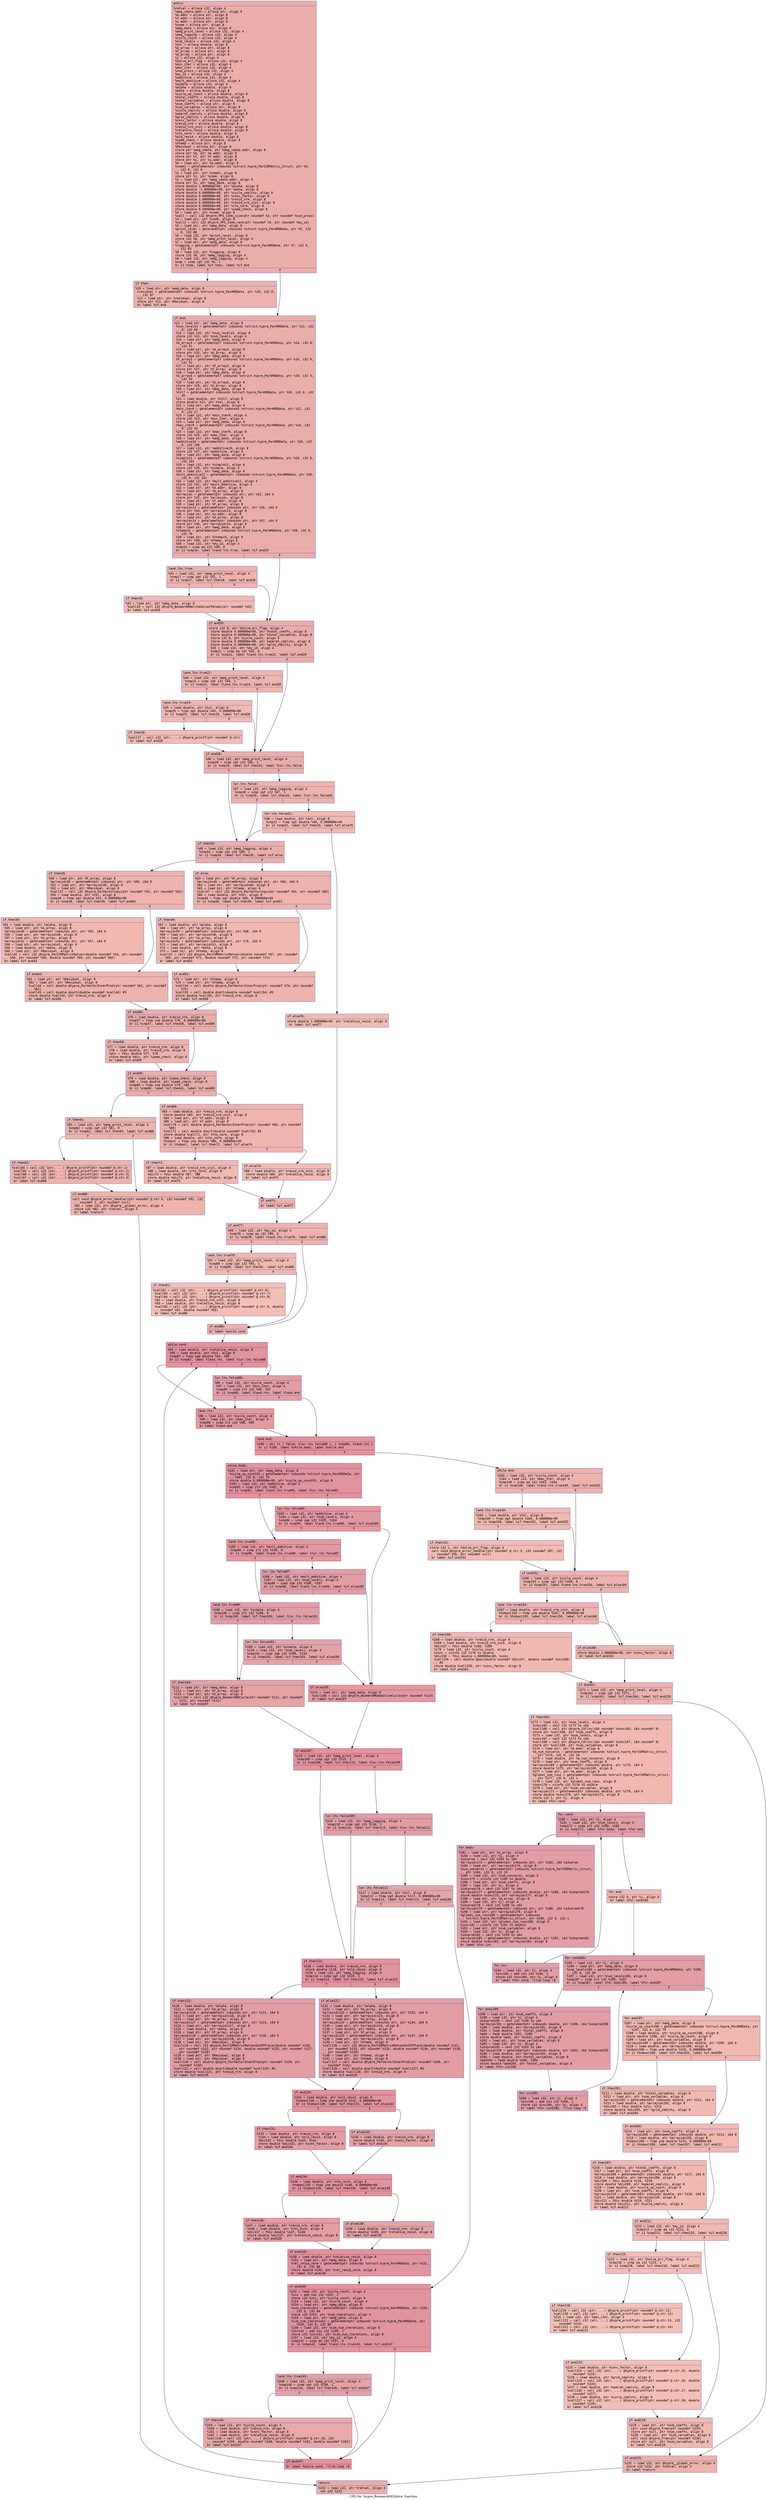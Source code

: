digraph "CFG for 'hypre_BoomerAMGSolve' function" {
	label="CFG for 'hypre_BoomerAMGSolve' function";

	Node0x556fe80271f0 [shape=record,color="#3d50c3ff", style=filled, fillcolor="#d0473d70" fontname="Courier",label="{entry:\l|  %retval = alloca i32, align 4\l  %amg_vdata.addr = alloca ptr, align 8\l  %A.addr = alloca ptr, align 8\l  %f.addr = alloca ptr, align 8\l  %u.addr = alloca ptr, align 8\l  %comm = alloca ptr, align 8\l  %amg_data = alloca ptr, align 8\l  %amg_print_level = alloca i32, align 4\l  %amg_logging = alloca i32, align 4\l  %cycle_count = alloca i32, align 4\l  %num_levels = alloca i32, align 4\l  %tol = alloca double, align 8\l  %A_array = alloca ptr, align 8\l  %F_array = alloca ptr, align 8\l  %U_array = alloca ptr, align 8\l  %j = alloca i32, align 4\l  %Solve_err_flag = alloca i32, align 4\l  %min_iter = alloca i32, align 4\l  %max_iter = alloca i32, align 4\l  %num_procs = alloca i32, align 4\l  %my_id = alloca i32, align 4\l  %additive = alloca i32, align 4\l  %mult_additive = alloca i32, align 4\l  %simple = alloca i32, align 4\l  %alpha = alloca double, align 8\l  %beta = alloca double, align 8\l  %cycle_op_count = alloca double, align 8\l  %total_coeffs = alloca double, align 8\l  %total_variables = alloca double, align 8\l  %num_coeffs = alloca ptr, align 8\l  %num_variables = alloca ptr, align 8\l  %cycle_cmplxty = alloca double, align 8\l  %operat_cmplxty = alloca double, align 8\l  %grid_cmplxty = alloca double, align 8\l  %conv_factor = alloca double, align 8\l  %resid_nrm = alloca double, align 8\l  %resid_nrm_init = alloca double, align 8\l  %relative_resid = alloca double, align 8\l  %rhs_norm = alloca double, align 8\l  %old_resid = alloca double, align 8\l  %ieee_check = alloca double, align 8\l  %Vtemp = alloca ptr, align 8\l  %Residual = alloca ptr, align 8\l  store ptr %amg_vdata, ptr %amg_vdata.addr, align 8\l  store ptr %A, ptr %A.addr, align 8\l  store ptr %f, ptr %f.addr, align 8\l  store ptr %u, ptr %u.addr, align 8\l  %0 = load ptr, ptr %A.addr, align 8\l  %comm1 = getelementptr inbounds %struct.hypre_ParCSRMatrix_struct, ptr %0,\l... i32 0, i32 0\l  %1 = load ptr, ptr %comm1, align 8\l  store ptr %1, ptr %comm, align 8\l  %2 = load ptr, ptr %amg_vdata.addr, align 8\l  store ptr %2, ptr %amg_data, align 8\l  store double 1.000000e+00, ptr %alpha, align 8\l  store double -1.000000e+00, ptr %beta, align 8\l  store double 0.000000e+00, ptr %cycle_cmplxty, align 8\l  store double 0.000000e+00, ptr %conv_factor, align 8\l  store double 1.000000e+00, ptr %resid_nrm, align 8\l  store double 0.000000e+00, ptr %resid_nrm_init, align 8\l  store double 0.000000e+00, ptr %rhs_norm, align 8\l  store double 0.000000e+00, ptr %ieee_check, align 8\l  %3 = load ptr, ptr %comm, align 8\l  %call = call i32 @hypre_MPI_Comm_size(ptr noundef %3, ptr noundef %num_procs)\l  %4 = load ptr, ptr %comm, align 8\l  %call2 = call i32 @hypre_MPI_Comm_rank(ptr noundef %4, ptr noundef %my_id)\l  %5 = load ptr, ptr %amg_data, align 8\l  %print_level = getelementptr inbounds %struct.hypre_ParAMGData, ptr %5, i32\l... 0, i32 88\l  %6 = load i32, ptr %print_level, align 8\l  store i32 %6, ptr %amg_print_level, align 4\l  %7 = load ptr, ptr %amg_data, align 8\l  %logging = getelementptr inbounds %struct.hypre_ParAMGData, ptr %7, i32 0,\l... i32 83\l  %8 = load i32, ptr %logging, align 8\l  store i32 %8, ptr %amg_logging, align 4\l  %9 = load i32, ptr %amg_logging, align 4\l  %cmp = icmp sgt i32 %9, 1\l  br i1 %cmp, label %if.then, label %if.end\l|{<s0>T|<s1>F}}"];
	Node0x556fe80271f0:s0 -> Node0x556fe802d1f0[tooltip="entry -> if.then\nProbability 50.00%" ];
	Node0x556fe80271f0:s1 -> Node0x556fe802d2c0[tooltip="entry -> if.end\nProbability 50.00%" ];
	Node0x556fe802d1f0 [shape=record,color="#3d50c3ff", style=filled, fillcolor="#d6524470" fontname="Courier",label="{if.then:\l|  %10 = load ptr, ptr %amg_data, align 8\l  %residual = getelementptr inbounds %struct.hypre_ParAMGData, ptr %10, i32 0,\l... i32 87\l  %11 = load ptr, ptr %residual, align 8\l  store ptr %11, ptr %Residual, align 8\l  br label %if.end\l}"];
	Node0x556fe802d1f0 -> Node0x556fe802d2c0[tooltip="if.then -> if.end\nProbability 100.00%" ];
	Node0x556fe802d2c0 [shape=record,color="#3d50c3ff", style=filled, fillcolor="#d0473d70" fontname="Courier",label="{if.end:\l|  %12 = load ptr, ptr %amg_data, align 8\l  %num_levels3 = getelementptr inbounds %struct.hypre_ParAMGData, ptr %12, i32\l... 0, i32 60\l  %13 = load i32, ptr %num_levels3, align 8\l  store i32 %13, ptr %num_levels, align 4\l  %14 = load ptr, ptr %amg_data, align 8\l  %A_array4 = getelementptr inbounds %struct.hypre_ParAMGData, ptr %14, i32 0,\l... i32 51\l  %15 = load ptr, ptr %A_array4, align 8\l  store ptr %15, ptr %A_array, align 8\l  %16 = load ptr, ptr %amg_data, align 8\l  %F_array5 = getelementptr inbounds %struct.hypre_ParAMGData, ptr %16, i32 0,\l... i32 52\l  %17 = load ptr, ptr %F_array5, align 8\l  store ptr %17, ptr %F_array, align 8\l  %18 = load ptr, ptr %amg_data, align 8\l  %U_array6 = getelementptr inbounds %struct.hypre_ParAMGData, ptr %18, i32 0,\l... i32 53\l  %19 = load ptr, ptr %U_array6, align 8\l  store ptr %19, ptr %U_array, align 8\l  %20 = load ptr, ptr %amg_data, align 8\l  %tol7 = getelementptr inbounds %struct.hypre_ParAMGData, ptr %20, i32 0, i32\l... 40\l  %21 = load double, ptr %tol7, align 8\l  store double %21, ptr %tol, align 8\l  %22 = load ptr, ptr %amg_data, align 8\l  %min_iter8 = getelementptr inbounds %struct.hypre_ParAMGData, ptr %22, i32\l... 0, i32 27\l  %23 = load i32, ptr %min_iter8, align 4\l  store i32 %23, ptr %min_iter, align 4\l  %24 = load ptr, ptr %amg_data, align 8\l  %max_iter9 = getelementptr inbounds %struct.hypre_ParAMGData, ptr %24, i32\l... 0, i32 26\l  %25 = load i32, ptr %max_iter9, align 8\l  store i32 %25, ptr %max_iter, align 4\l  %26 = load ptr, ptr %amg_data, align 8\l  %additive10 = getelementptr inbounds %struct.hypre_ParAMGData, ptr %26, i32\l... 0, i32 100\l  %27 = load i32, ptr %additive10, align 8\l  store i32 %27, ptr %additive, align 4\l  %28 = load ptr, ptr %amg_data, align 8\l  %simple11 = getelementptr inbounds %struct.hypre_ParAMGData, ptr %28, i32 0,\l... i32 102\l  %29 = load i32, ptr %simple11, align 8\l  store i32 %29, ptr %simple, align 4\l  %30 = load ptr, ptr %amg_data, align 8\l  %mult_additive12 = getelementptr inbounds %struct.hypre_ParAMGData, ptr %30,\l... i32 0, i32 101\l  %31 = load i32, ptr %mult_additive12, align 4\l  store i32 %31, ptr %mult_additive, align 4\l  %32 = load ptr, ptr %A.addr, align 8\l  %33 = load ptr, ptr %A_array, align 8\l  %arrayidx = getelementptr inbounds ptr, ptr %33, i64 0\l  store ptr %32, ptr %arrayidx, align 8\l  %34 = load ptr, ptr %f.addr, align 8\l  %35 = load ptr, ptr %F_array, align 8\l  %arrayidx13 = getelementptr inbounds ptr, ptr %35, i64 0\l  store ptr %34, ptr %arrayidx13, align 8\l  %36 = load ptr, ptr %u.addr, align 8\l  %37 = load ptr, ptr %U_array, align 8\l  %arrayidx14 = getelementptr inbounds ptr, ptr %37, i64 0\l  store ptr %36, ptr %arrayidx14, align 8\l  %38 = load ptr, ptr %amg_data, align 8\l  %Vtemp15 = getelementptr inbounds %struct.hypre_ParAMGData, ptr %38, i32 0,\l... i32 76\l  %39 = load ptr, ptr %Vtemp15, align 8\l  store ptr %39, ptr %Vtemp, align 8\l  %40 = load i32, ptr %my_id, align 4\l  %cmp16 = icmp eq i32 %40, 0\l  br i1 %cmp16, label %land.lhs.true, label %if.end20\l|{<s0>T|<s1>F}}"];
	Node0x556fe802d2c0:s0 -> Node0x556fe802fe40[tooltip="if.end -> land.lhs.true\nProbability 37.50%" ];
	Node0x556fe802d2c0:s1 -> Node0x556fe802fec0[tooltip="if.end -> if.end20\nProbability 62.50%" ];
	Node0x556fe802fe40 [shape=record,color="#3d50c3ff", style=filled, fillcolor="#d8564670" fontname="Courier",label="{land.lhs.true:\l|  %41 = load i32, ptr %amg_print_level, align 4\l  %cmp17 = icmp sgt i32 %41, 1\l  br i1 %cmp17, label %if.then18, label %if.end20\l|{<s0>T|<s1>F}}"];
	Node0x556fe802fe40:s0 -> Node0x556fe80289b0[tooltip="land.lhs.true -> if.then18\nProbability 50.00%" ];
	Node0x556fe802fe40:s1 -> Node0x556fe802fec0[tooltip="land.lhs.true -> if.end20\nProbability 50.00%" ];
	Node0x556fe80289b0 [shape=record,color="#3d50c3ff", style=filled, fillcolor="#de614d70" fontname="Courier",label="{if.then18:\l|  %42 = load ptr, ptr %amg_data, align 8\l  %call19 = call i32 @hypre_BoomerAMGWriteSolverParams(ptr noundef %42)\l  br label %if.end20\l}"];
	Node0x556fe80289b0 -> Node0x556fe802fec0[tooltip="if.then18 -> if.end20\nProbability 100.00%" ];
	Node0x556fe802fec0 [shape=record,color="#3d50c3ff", style=filled, fillcolor="#d0473d70" fontname="Courier",label="{if.end20:\l|  store i32 0, ptr %Solve_err_flag, align 4\l  store double 0.000000e+00, ptr %total_coeffs, align 8\l  store double 0.000000e+00, ptr %total_variables, align 8\l  store i32 0, ptr %cycle_count, align 4\l  store double 0.000000e+00, ptr %operat_cmplxty, align 8\l  store double 0.000000e+00, ptr %grid_cmplxty, align 8\l  %43 = load i32, ptr %my_id, align 4\l  %cmp21 = icmp eq i32 %43, 0\l  br i1 %cmp21, label %land.lhs.true22, label %if.end28\l|{<s0>T|<s1>F}}"];
	Node0x556fe802fec0:s0 -> Node0x556fe8029170[tooltip="if.end20 -> land.lhs.true22\nProbability 37.50%" ];
	Node0x556fe802fec0:s1 -> Node0x556fe8031270[tooltip="if.end20 -> if.end28\nProbability 62.50%" ];
	Node0x556fe8029170 [shape=record,color="#3d50c3ff", style=filled, fillcolor="#d8564670" fontname="Courier",label="{land.lhs.true22:\l|  %44 = load i32, ptr %amg_print_level, align 4\l  %cmp23 = icmp sgt i32 %44, 1\l  br i1 %cmp23, label %land.lhs.true24, label %if.end28\l|{<s0>T|<s1>F}}"];
	Node0x556fe8029170:s0 -> Node0x556fe8031560[tooltip="land.lhs.true22 -> land.lhs.true24\nProbability 50.00%" ];
	Node0x556fe8029170:s1 -> Node0x556fe8031270[tooltip="land.lhs.true22 -> if.end28\nProbability 50.00%" ];
	Node0x556fe8031560 [shape=record,color="#3d50c3ff", style=filled, fillcolor="#de614d70" fontname="Courier",label="{land.lhs.true24:\l|  %45 = load double, ptr %tol, align 8\l  %cmp25 = fcmp ogt double %45, 0.000000e+00\l  br i1 %cmp25, label %if.then26, label %if.end28\l|{<s0>T|<s1>F}}"];
	Node0x556fe8031560:s0 -> Node0x556fe80317c0[tooltip="land.lhs.true24 -> if.then26\nProbability 50.00%" ];
	Node0x556fe8031560:s1 -> Node0x556fe8031270[tooltip="land.lhs.true24 -> if.end28\nProbability 50.00%" ];
	Node0x556fe80317c0 [shape=record,color="#3d50c3ff", style=filled, fillcolor="#e1675170" fontname="Courier",label="{if.then26:\l|  %call27 = call i32 (ptr, ...) @hypre_printf(ptr noundef @.str)\l  br label %if.end28\l}"];
	Node0x556fe80317c0 -> Node0x556fe8031270[tooltip="if.then26 -> if.end28\nProbability 100.00%" ];
	Node0x556fe8031270 [shape=record,color="#3d50c3ff", style=filled, fillcolor="#d0473d70" fontname="Courier",label="{if.end28:\l|  %46 = load i32, ptr %amg_print_level, align 4\l  %cmp29 = icmp sgt i32 %46, 1\l  br i1 %cmp29, label %if.then33, label %lor.lhs.false\l|{<s0>T|<s1>F}}"];
	Node0x556fe8031270:s0 -> Node0x556fe8031c20[tooltip="if.end28 -> if.then33\nProbability 50.00%" ];
	Node0x556fe8031270:s1 -> Node0x556fe8031c70[tooltip="if.end28 -> lor.lhs.false\nProbability 50.00%" ];
	Node0x556fe8031c70 [shape=record,color="#3d50c3ff", style=filled, fillcolor="#d6524470" fontname="Courier",label="{lor.lhs.false:\l|  %47 = load i32, ptr %amg_logging, align 4\l  %cmp30 = icmp sgt i32 %47, 1\l  br i1 %cmp30, label %if.then33, label %lor.lhs.false31\l|{<s0>T|<s1>F}}"];
	Node0x556fe8031c70:s0 -> Node0x556fe8031c20[tooltip="lor.lhs.false -> if.then33\nProbability 50.00%" ];
	Node0x556fe8031c70:s1 -> Node0x556fe8032740[tooltip="lor.lhs.false -> lor.lhs.false31\nProbability 50.00%" ];
	Node0x556fe8032740 [shape=record,color="#3d50c3ff", style=filled, fillcolor="#dc5d4a70" fontname="Courier",label="{lor.lhs.false31:\l|  %48 = load double, ptr %tol, align 8\l  %cmp32 = fcmp ogt double %48, 0.000000e+00\l  br i1 %cmp32, label %if.then33, label %if.else76\l|{<s0>T|<s1>F}}"];
	Node0x556fe8032740:s0 -> Node0x556fe8031c20[tooltip="lor.lhs.false31 -> if.then33\nProbability 50.00%" ];
	Node0x556fe8032740:s1 -> Node0x556fe80329d0[tooltip="lor.lhs.false31 -> if.else76\nProbability 50.00%" ];
	Node0x556fe8031c20 [shape=record,color="#3d50c3ff", style=filled, fillcolor="#d0473d70" fontname="Courier",label="{if.then33:\l|  %49 = load i32, ptr %amg_logging, align 4\l  %cmp34 = icmp sgt i32 %49, 1\l  br i1 %cmp34, label %if.then35, label %if.else\l|{<s0>T|<s1>F}}"];
	Node0x556fe8031c20:s0 -> Node0x556fe8032c00[tooltip="if.then33 -> if.then35\nProbability 50.00%" ];
	Node0x556fe8031c20:s1 -> Node0x556fe8032c80[tooltip="if.then33 -> if.else\nProbability 50.00%" ];
	Node0x556fe8032c00 [shape=record,color="#3d50c3ff", style=filled, fillcolor="#d6524470" fontname="Courier",label="{if.then35:\l|  %50 = load ptr, ptr %F_array, align 8\l  %arrayidx36 = getelementptr inbounds ptr, ptr %50, i64 0\l  %51 = load ptr, ptr %arrayidx36, align 8\l  %52 = load ptr, ptr %Residual, align 8\l  %call37 = call i32 @hypre_ParVectorCopy(ptr noundef %51, ptr noundef %52)\l  %53 = load double, ptr %tol, align 8\l  %cmp38 = fcmp ogt double %53, 0.000000e+00\l  br i1 %cmp38, label %if.then39, label %if.end43\l|{<s0>T|<s1>F}}"];
	Node0x556fe8032c00:s0 -> Node0x556fe802a940[tooltip="if.then35 -> if.then39\nProbability 50.00%" ];
	Node0x556fe8032c00:s1 -> Node0x556fe802a9f0[tooltip="if.then35 -> if.end43\nProbability 50.00%" ];
	Node0x556fe802a940 [shape=record,color="#3d50c3ff", style=filled, fillcolor="#dc5d4a70" fontname="Courier",label="{if.then39:\l|  %54 = load double, ptr %alpha, align 8\l  %55 = load ptr, ptr %A_array, align 8\l  %arrayidx40 = getelementptr inbounds ptr, ptr %55, i64 0\l  %56 = load ptr, ptr %arrayidx40, align 8\l  %57 = load ptr, ptr %U_array, align 8\l  %arrayidx41 = getelementptr inbounds ptr, ptr %57, i64 0\l  %58 = load ptr, ptr %arrayidx41, align 8\l  %59 = load double, ptr %beta, align 8\l  %60 = load ptr, ptr %Residual, align 8\l  %call42 = call i32 @hypre_ParCSRMatrixMatvec(double noundef %54, ptr noundef\l... %56, ptr noundef %58, double noundef %59, ptr noundef %60)\l  br label %if.end43\l}"];
	Node0x556fe802a940 -> Node0x556fe802a9f0[tooltip="if.then39 -> if.end43\nProbability 100.00%" ];
	Node0x556fe802a9f0 [shape=record,color="#3d50c3ff", style=filled, fillcolor="#d6524470" fontname="Courier",label="{if.end43:\l|  %61 = load ptr, ptr %Residual, align 8\l  %62 = load ptr, ptr %Residual, align 8\l  %call44 = call double @hypre_ParVectorInnerProd(ptr noundef %61, ptr noundef\l... %62)\l  %call45 = call double @sqrt(double noundef %call44) #3\l  store double %call45, ptr %resid_nrm, align 8\l  br label %if.end56\l}"];
	Node0x556fe802a9f0 -> Node0x556fe8034830[tooltip="if.end43 -> if.end56\nProbability 100.00%" ];
	Node0x556fe8032c80 [shape=record,color="#3d50c3ff", style=filled, fillcolor="#d6524470" fontname="Courier",label="{if.else:\l|  %63 = load ptr, ptr %F_array, align 8\l  %arrayidx46 = getelementptr inbounds ptr, ptr %63, i64 0\l  %64 = load ptr, ptr %arrayidx46, align 8\l  %65 = load ptr, ptr %Vtemp, align 8\l  %call47 = call i32 @hypre_ParVectorCopy(ptr noundef %64, ptr noundef %65)\l  %66 = load double, ptr %tol, align 8\l  %cmp48 = fcmp ogt double %66, 0.000000e+00\l  br i1 %cmp48, label %if.then49, label %if.end53\l|{<s0>T|<s1>F}}"];
	Node0x556fe8032c80:s0 -> Node0x556fe8034e60[tooltip="if.else -> if.then49\nProbability 50.00%" ];
	Node0x556fe8032c80:s1 -> Node0x556fe8034eb0[tooltip="if.else -> if.end53\nProbability 50.00%" ];
	Node0x556fe8034e60 [shape=record,color="#3d50c3ff", style=filled, fillcolor="#dc5d4a70" fontname="Courier",label="{if.then49:\l|  %67 = load double, ptr %alpha, align 8\l  %68 = load ptr, ptr %A_array, align 8\l  %arrayidx50 = getelementptr inbounds ptr, ptr %68, i64 0\l  %69 = load ptr, ptr %arrayidx50, align 8\l  %70 = load ptr, ptr %U_array, align 8\l  %arrayidx51 = getelementptr inbounds ptr, ptr %70, i64 0\l  %71 = load ptr, ptr %arrayidx51, align 8\l  %72 = load double, ptr %beta, align 8\l  %73 = load ptr, ptr %Vtemp, align 8\l  %call52 = call i32 @hypre_ParCSRMatrixMatvec(double noundef %67, ptr noundef\l... %69, ptr noundef %71, double noundef %72, ptr noundef %73)\l  br label %if.end53\l}"];
	Node0x556fe8034e60 -> Node0x556fe8034eb0[tooltip="if.then49 -> if.end53\nProbability 100.00%" ];
	Node0x556fe8034eb0 [shape=record,color="#3d50c3ff", style=filled, fillcolor="#d6524470" fontname="Courier",label="{if.end53:\l|  %74 = load ptr, ptr %Vtemp, align 8\l  %75 = load ptr, ptr %Vtemp, align 8\l  %call54 = call double @hypre_ParVectorInnerProd(ptr noundef %74, ptr noundef\l... %75)\l  %call55 = call double @sqrt(double noundef %call54) #3\l  store double %call55, ptr %resid_nrm, align 8\l  br label %if.end56\l}"];
	Node0x556fe8034eb0 -> Node0x556fe8034830[tooltip="if.end53 -> if.end56\nProbability 100.00%" ];
	Node0x556fe8034830 [shape=record,color="#3d50c3ff", style=filled, fillcolor="#d0473d70" fontname="Courier",label="{if.end56:\l|  %76 = load double, ptr %resid_nrm, align 8\l  %cmp57 = fcmp une double %76, 0.000000e+00\l  br i1 %cmp57, label %if.then58, label %if.end59\l|{<s0>T|<s1>F}}"];
	Node0x556fe8034830:s0 -> Node0x556fe8035d30[tooltip="if.end56 -> if.then58\nProbability 62.50%" ];
	Node0x556fe8034830:s1 -> Node0x556fe8035d80[tooltip="if.end56 -> if.end59\nProbability 37.50%" ];
	Node0x556fe8035d30 [shape=record,color="#3d50c3ff", style=filled, fillcolor="#d6524470" fontname="Courier",label="{if.then58:\l|  %77 = load double, ptr %resid_nrm, align 8\l  %78 = load double, ptr %resid_nrm, align 8\l  %div = fdiv double %77, %78\l  store double %div, ptr %ieee_check, align 8\l  br label %if.end59\l}"];
	Node0x556fe8035d30 -> Node0x556fe8035d80[tooltip="if.then58 -> if.end59\nProbability 100.00%" ];
	Node0x556fe8035d80 [shape=record,color="#3d50c3ff", style=filled, fillcolor="#d0473d70" fontname="Courier",label="{if.end59:\l|  %79 = load double, ptr %ieee_check, align 8\l  %80 = load double, ptr %ieee_check, align 8\l  %cmp60 = fcmp une double %79, %80\l  br i1 %cmp60, label %if.then61, label %if.end69\l|{<s0>T|<s1>F}}"];
	Node0x556fe8035d80:s0 -> Node0x556fe80362f0[tooltip="if.end59 -> if.then61\nProbability 62.50%" ];
	Node0x556fe8035d80:s1 -> Node0x556fe8036370[tooltip="if.end59 -> if.end69\nProbability 37.50%" ];
	Node0x556fe80362f0 [shape=record,color="#3d50c3ff", style=filled, fillcolor="#d6524470" fontname="Courier",label="{if.then61:\l|  %81 = load i32, ptr %amg_print_level, align 4\l  %cmp62 = icmp sgt i32 %81, 0\l  br i1 %cmp62, label %if.then63, label %if.end68\l|{<s0>T|<s1>F}}"];
	Node0x556fe80362f0:s0 -> Node0x556fe8036600[tooltip="if.then61 -> if.then63\nProbability 62.50%" ];
	Node0x556fe80362f0:s1 -> Node0x556fe8036650[tooltip="if.then61 -> if.end68\nProbability 37.50%" ];
	Node0x556fe8036600 [shape=record,color="#3d50c3ff", style=filled, fillcolor="#d8564670" fontname="Courier",label="{if.then63:\l|  %call64 = call i32 (ptr, ...) @hypre_printf(ptr noundef @.str.1)\l  %call65 = call i32 (ptr, ...) @hypre_printf(ptr noundef @.str.2)\l  %call66 = call i32 (ptr, ...) @hypre_printf(ptr noundef @.str.3)\l  %call67 = call i32 (ptr, ...) @hypre_printf(ptr noundef @.str.4)\l  br label %if.end68\l}"];
	Node0x556fe8036600 -> Node0x556fe8036650[tooltip="if.then63 -> if.end68\nProbability 100.00%" ];
	Node0x556fe8036650 [shape=record,color="#3d50c3ff", style=filled, fillcolor="#d6524470" fontname="Courier",label="{if.end68:\l|  call void @hypre_error_handler(ptr noundef @.str.5, i32 noundef 192, i32\l... noundef 1, ptr noundef null)\l  %82 = load i32, ptr @hypre__global_error, align 4\l  store i32 %82, ptr %retval, align 4\l  br label %return\l}"];
	Node0x556fe8036650 -> Node0x556fe8037010[tooltip="if.end68 -> return\nProbability 100.00%" ];
	Node0x556fe8036370 [shape=record,color="#3d50c3ff", style=filled, fillcolor="#d8564670" fontname="Courier",label="{if.end69:\l|  %83 = load double, ptr %resid_nrm, align 8\l  store double %83, ptr %resid_nrm_init, align 8\l  %84 = load ptr, ptr %f.addr, align 8\l  %85 = load ptr, ptr %f.addr, align 8\l  %call70 = call double @hypre_ParVectorInnerProd(ptr noundef %84, ptr noundef\l... %85)\l  %call71 = call double @sqrt(double noundef %call70) #3\l  store double %call71, ptr %rhs_norm, align 8\l  %86 = load double, ptr %rhs_norm, align 8\l  %tobool = fcmp une double %86, 0.000000e+00\l  br i1 %tobool, label %if.then72, label %if.else74\l|{<s0>T|<s1>F}}"];
	Node0x556fe8036370:s0 -> Node0x556fe8037720[tooltip="if.end69 -> if.then72\nProbability 62.50%" ];
	Node0x556fe8036370:s1 -> Node0x556fe8037770[tooltip="if.end69 -> if.else74\nProbability 37.50%" ];
	Node0x556fe8037720 [shape=record,color="#3d50c3ff", style=filled, fillcolor="#dc5d4a70" fontname="Courier",label="{if.then72:\l|  %87 = load double, ptr %resid_nrm_init, align 8\l  %88 = load double, ptr %rhs_norm, align 8\l  %div73 = fdiv double %87, %88\l  store double %div73, ptr %relative_resid, align 8\l  br label %if.end75\l}"];
	Node0x556fe8037720 -> Node0x556fe8037b20[tooltip="if.then72 -> if.end75\nProbability 100.00%" ];
	Node0x556fe8037770 [shape=record,color="#3d50c3ff", style=filled, fillcolor="#e1675170" fontname="Courier",label="{if.else74:\l|  %89 = load double, ptr %resid_nrm_init, align 8\l  store double %89, ptr %relative_resid, align 8\l  br label %if.end75\l}"];
	Node0x556fe8037770 -> Node0x556fe8037b20[tooltip="if.else74 -> if.end75\nProbability 100.00%" ];
	Node0x556fe8037b20 [shape=record,color="#3d50c3ff", style=filled, fillcolor="#d8564670" fontname="Courier",label="{if.end75:\l|  br label %if.end77\l}"];
	Node0x556fe8037b20 -> Node0x556fe8037da0[tooltip="if.end75 -> if.end77\nProbability 100.00%" ];
	Node0x556fe80329d0 [shape=record,color="#3d50c3ff", style=filled, fillcolor="#e1675170" fontname="Courier",label="{if.else76:\l|  store double 1.000000e+00, ptr %relative_resid, align 8\l  br label %if.end77\l}"];
	Node0x556fe80329d0 -> Node0x556fe8037da0[tooltip="if.else76 -> if.end77\nProbability 100.00%" ];
	Node0x556fe8037da0 [shape=record,color="#3d50c3ff", style=filled, fillcolor="#d6524470" fontname="Courier",label="{if.end77:\l|  %90 = load i32, ptr %my_id, align 4\l  %cmp78 = icmp eq i32 %90, 0\l  br i1 %cmp78, label %land.lhs.true79, label %if.end86\l|{<s0>T|<s1>F}}"];
	Node0x556fe8037da0:s0 -> Node0x556fe80380d0[tooltip="if.end77 -> land.lhs.true79\nProbability 37.50%" ];
	Node0x556fe8037da0:s1 -> Node0x556fe8038150[tooltip="if.end77 -> if.end86\nProbability 62.50%" ];
	Node0x556fe80380d0 [shape=record,color="#3d50c3ff", style=filled, fillcolor="#de614d70" fontname="Courier",label="{land.lhs.true79:\l|  %91 = load i32, ptr %amg_print_level, align 4\l  %cmp80 = icmp sgt i32 %91, 1\l  br i1 %cmp80, label %if.then81, label %if.end86\l|{<s0>T|<s1>F}}"];
	Node0x556fe80380d0:s0 -> Node0x556fe80383e0[tooltip="land.lhs.true79 -> if.then81\nProbability 50.00%" ];
	Node0x556fe80380d0:s1 -> Node0x556fe8038150[tooltip="land.lhs.true79 -> if.end86\nProbability 50.00%" ];
	Node0x556fe80383e0 [shape=record,color="#3d50c3ff", style=filled, fillcolor="#e36c5570" fontname="Courier",label="{if.then81:\l|  %call82 = call i32 (ptr, ...) @hypre_printf(ptr noundef @.str.6)\l  %call83 = call i32 (ptr, ...) @hypre_printf(ptr noundef @.str.7)\l  %call84 = call i32 (ptr, ...) @hypre_printf(ptr noundef @.str.8)\l  %92 = load double, ptr %resid_nrm_init, align 8\l  %93 = load double, ptr %relative_resid, align 8\l  %call85 = call i32 (ptr, ...) @hypre_printf(ptr noundef @.str.9, double\l... noundef %92, double noundef %93)\l  br label %if.end86\l}"];
	Node0x556fe80383e0 -> Node0x556fe8038150[tooltip="if.then81 -> if.end86\nProbability 100.00%" ];
	Node0x556fe8038150 [shape=record,color="#3d50c3ff", style=filled, fillcolor="#d6524470" fontname="Courier",label="{if.end86:\l|  br label %while.cond\l}"];
	Node0x556fe8038150 -> Node0x556fe80389f0[tooltip="if.end86 -> while.cond\nProbability 100.00%" ];
	Node0x556fe80389f0 [shape=record,color="#b70d28ff", style=filled, fillcolor="#b70d2870" fontname="Courier",label="{while.cond:\l|  %94 = load double, ptr %relative_resid, align 8\l  %95 = load double, ptr %tol, align 8\l  %cmp87 = fcmp oge double %94, %95\l  br i1 %cmp87, label %land.rhs, label %lor.lhs.false88\l|{<s0>T|<s1>F}}"];
	Node0x556fe80389f0:s0 -> Node0x556fe8031f30[tooltip="while.cond -> land.rhs\nProbability 50.00%" ];
	Node0x556fe80389f0:s1 -> Node0x556fe8031fb0[tooltip="while.cond -> lor.lhs.false88\nProbability 50.00%" ];
	Node0x556fe8031fb0 [shape=record,color="#3d50c3ff", style=filled, fillcolor="#be242e70" fontname="Courier",label="{lor.lhs.false88:\l|  %96 = load i32, ptr %cycle_count, align 4\l  %97 = load i32, ptr %min_iter, align 4\l  %cmp89 = icmp slt i32 %96, %97\l  br i1 %cmp89, label %land.rhs, label %land.end\l|{<s0>T|<s1>F}}"];
	Node0x556fe8031fb0:s0 -> Node0x556fe8031f30[tooltip="lor.lhs.false88 -> land.rhs\nProbability 50.00%" ];
	Node0x556fe8031fb0:s1 -> Node0x556fe80322c0[tooltip="lor.lhs.false88 -> land.end\nProbability 50.00%" ];
	Node0x556fe8031f30 [shape=record,color="#b70d28ff", style=filled, fillcolor="#bb1b2c70" fontname="Courier",label="{land.rhs:\l|  %98 = load i32, ptr %cycle_count, align 4\l  %99 = load i32, ptr %max_iter, align 4\l  %cmp90 = icmp slt i32 %98, %99\l  br label %land.end\l}"];
	Node0x556fe8031f30 -> Node0x556fe80322c0[tooltip="land.rhs -> land.end\nProbability 100.00%" ];
	Node0x556fe80322c0 [shape=record,color="#b70d28ff", style=filled, fillcolor="#b70d2870" fontname="Courier",label="{land.end:\l|  %100 = phi i1 [ false, %lor.lhs.false88 ], [ %cmp90, %land.rhs ]\l  br i1 %100, label %while.body, label %while.end\l|{<s0>T|<s1>F}}"];
	Node0x556fe80322c0:s0 -> Node0x556fe8032640[tooltip="land.end -> while.body\nProbability 96.88%" ];
	Node0x556fe80322c0:s1 -> Node0x556fe8039bf0[tooltip="land.end -> while.end\nProbability 3.12%" ];
	Node0x556fe8032640 [shape=record,color="#b70d28ff", style=filled, fillcolor="#b70d2870" fontname="Courier",label="{while.body:\l|  %101 = load ptr, ptr %amg_data, align 8\l  %cycle_op_count91 = getelementptr inbounds %struct.hypre_ParAMGData, ptr\l... %101, i32 0, i32 79\l  store double 0.000000e+00, ptr %cycle_op_count91, align 8\l  %102 = load i32, ptr %additive, align 4\l  %cmp92 = icmp slt i32 %102, 0\l  br i1 %cmp92, label %land.lhs.true95, label %lor.lhs.false93\l|{<s0>T|<s1>F}}"];
	Node0x556fe8032640:s0 -> Node0x556fe803a180[tooltip="while.body -> land.lhs.true95\nProbability 37.50%" ];
	Node0x556fe8032640:s1 -> Node0x556fe803a1d0[tooltip="while.body -> lor.lhs.false93\nProbability 62.50%" ];
	Node0x556fe803a1d0 [shape=record,color="#b70d28ff", style=filled, fillcolor="#bb1b2c70" fontname="Courier",label="{lor.lhs.false93:\l|  %103 = load i32, ptr %additive, align 4\l  %104 = load i32, ptr %num_levels, align 4\l  %cmp94 = icmp sge i32 %103, %104\l  br i1 %cmp94, label %land.lhs.true95, label %if.else105\l|{<s0>T|<s1>F}}"];
	Node0x556fe803a1d0:s0 -> Node0x556fe803a180[tooltip="lor.lhs.false93 -> land.lhs.true95\nProbability 50.00%" ];
	Node0x556fe803a1d0:s1 -> Node0x556fe803a4e0[tooltip="lor.lhs.false93 -> if.else105\nProbability 50.00%" ];
	Node0x556fe803a180 [shape=record,color="#b70d28ff", style=filled, fillcolor="#bb1b2c70" fontname="Courier",label="{land.lhs.true95:\l|  %105 = load i32, ptr %mult_additive, align 4\l  %cmp96 = icmp slt i32 %105, 0\l  br i1 %cmp96, label %land.lhs.true99, label %lor.lhs.false97\l|{<s0>T|<s1>F}}"];
	Node0x556fe803a180:s0 -> Node0x556fe803a740[tooltip="land.lhs.true95 -> land.lhs.true99\nProbability 37.50%" ];
	Node0x556fe803a180:s1 -> Node0x556fe803a790[tooltip="land.lhs.true95 -> lor.lhs.false97\nProbability 62.50%" ];
	Node0x556fe803a790 [shape=record,color="#3d50c3ff", style=filled, fillcolor="#be242e70" fontname="Courier",label="{lor.lhs.false97:\l|  %106 = load i32, ptr %mult_additive, align 4\l  %107 = load i32, ptr %num_levels, align 4\l  %cmp98 = icmp sge i32 %106, %107\l  br i1 %cmp98, label %land.lhs.true99, label %if.else105\l|{<s0>T|<s1>F}}"];
	Node0x556fe803a790:s0 -> Node0x556fe803a740[tooltip="lor.lhs.false97 -> land.lhs.true99\nProbability 50.00%" ];
	Node0x556fe803a790:s1 -> Node0x556fe803a4e0[tooltip="lor.lhs.false97 -> if.else105\nProbability 50.00%" ];
	Node0x556fe803a740 [shape=record,color="#3d50c3ff", style=filled, fillcolor="#be242e70" fontname="Courier",label="{land.lhs.true99:\l|  %108 = load i32, ptr %simple, align 4\l  %cmp100 = icmp slt i32 %108, 0\l  br i1 %cmp100, label %if.then103, label %lor.lhs.false101\l|{<s0>T|<s1>F}}"];
	Node0x556fe803a740:s0 -> Node0x556fe803ace0[tooltip="land.lhs.true99 -> if.then103\nProbability 37.50%" ];
	Node0x556fe803a740:s1 -> Node0x556fe803ad60[tooltip="land.lhs.true99 -> lor.lhs.false101\nProbability 62.50%" ];
	Node0x556fe803ad60 [shape=record,color="#3d50c3ff", style=filled, fillcolor="#c32e3170" fontname="Courier",label="{lor.lhs.false101:\l|  %109 = load i32, ptr %simple, align 4\l  %110 = load i32, ptr %num_levels, align 4\l  %cmp102 = icmp sge i32 %109, %110\l  br i1 %cmp102, label %if.then103, label %if.else105\l|{<s0>T|<s1>F}}"];
	Node0x556fe803ad60:s0 -> Node0x556fe803ace0[tooltip="lor.lhs.false101 -> if.then103\nProbability 50.00%" ];
	Node0x556fe803ad60:s1 -> Node0x556fe803a4e0[tooltip="lor.lhs.false101 -> if.else105\nProbability 50.00%" ];
	Node0x556fe803ace0 [shape=record,color="#3d50c3ff", style=filled, fillcolor="#c32e3170" fontname="Courier",label="{if.then103:\l|  %111 = load ptr, ptr %amg_data, align 8\l  %112 = load ptr, ptr %F_array, align 8\l  %113 = load ptr, ptr %U_array, align 8\l  %call104 = call i32 @hypre_BoomerAMGCycle(ptr noundef %111, ptr noundef\l... %112, ptr noundef %113)\l  br label %if.end107\l}"];
	Node0x556fe803ace0 -> Node0x556fe8030490[tooltip="if.then103 -> if.end107\nProbability 100.00%" ];
	Node0x556fe803a4e0 [shape=record,color="#b70d28ff", style=filled, fillcolor="#bb1b2c70" fontname="Courier",label="{if.else105:\l|  %114 = load ptr, ptr %amg_data, align 8\l  %call106 = call i32 @hypre_BoomerAMGAdditiveCycle(ptr noundef %114)\l  br label %if.end107\l}"];
	Node0x556fe803a4e0 -> Node0x556fe8030490[tooltip="if.else105 -> if.end107\nProbability 100.00%" ];
	Node0x556fe8030490 [shape=record,color="#b70d28ff", style=filled, fillcolor="#b70d2870" fontname="Courier",label="{if.end107:\l|  %115 = load i32, ptr %amg_print_level, align 4\l  %cmp108 = icmp sgt i32 %115, 1\l  br i1 %cmp108, label %if.then113, label %lor.lhs.false109\l|{<s0>T|<s1>F}}"];
	Node0x556fe8030490:s0 -> Node0x556fe8030930[tooltip="if.end107 -> if.then113\nProbability 50.00%" ];
	Node0x556fe8030490:s1 -> Node0x556fe80309b0[tooltip="if.end107 -> lor.lhs.false109\nProbability 50.00%" ];
	Node0x556fe80309b0 [shape=record,color="#3d50c3ff", style=filled, fillcolor="#be242e70" fontname="Courier",label="{lor.lhs.false109:\l|  %116 = load i32, ptr %amg_logging, align 4\l  %cmp110 = icmp sgt i32 %116, 1\l  br i1 %cmp110, label %if.then113, label %lor.lhs.false111\l|{<s0>T|<s1>F}}"];
	Node0x556fe80309b0:s0 -> Node0x556fe8030930[tooltip="lor.lhs.false109 -> if.then113\nProbability 50.00%" ];
	Node0x556fe80309b0:s1 -> Node0x556fe8030ca0[tooltip="lor.lhs.false109 -> lor.lhs.false111\nProbability 50.00%" ];
	Node0x556fe8030ca0 [shape=record,color="#3d50c3ff", style=filled, fillcolor="#c5333470" fontname="Courier",label="{lor.lhs.false111:\l|  %117 = load double, ptr %tol, align 8\l  %cmp112 = fcmp ogt double %117, 0.000000e+00\l  br i1 %cmp112, label %if.then113, label %if.end140\l|{<s0>T|<s1>F}}"];
	Node0x556fe8030ca0:s0 -> Node0x556fe8030930[tooltip="lor.lhs.false111 -> if.then113\nProbability 50.00%" ];
	Node0x556fe8030ca0:s1 -> Node0x556fe8030f00[tooltip="lor.lhs.false111 -> if.end140\nProbability 50.00%" ];
	Node0x556fe8030930 [shape=record,color="#b70d28ff", style=filled, fillcolor="#b70d2870" fontname="Courier",label="{if.then113:\l|  %118 = load double, ptr %resid_nrm, align 8\l  store double %118, ptr %old_resid, align 8\l  %119 = load i32, ptr %amg_logging, align 4\l  %cmp114 = icmp sgt i32 %119, 1\l  br i1 %cmp114, label %if.then115, label %if.else122\l|{<s0>T|<s1>F}}"];
	Node0x556fe8030930:s0 -> Node0x556fe803d190[tooltip="if.then113 -> if.then115\nProbability 50.00%" ];
	Node0x556fe8030930:s1 -> Node0x556fe803d1e0[tooltip="if.then113 -> if.else122\nProbability 50.00%" ];
	Node0x556fe803d190 [shape=record,color="#3d50c3ff", style=filled, fillcolor="#be242e70" fontname="Courier",label="{if.then115:\l|  %120 = load double, ptr %alpha, align 8\l  %121 = load ptr, ptr %A_array, align 8\l  %arrayidx116 = getelementptr inbounds ptr, ptr %121, i64 0\l  %122 = load ptr, ptr %arrayidx116, align 8\l  %123 = load ptr, ptr %U_array, align 8\l  %arrayidx117 = getelementptr inbounds ptr, ptr %123, i64 0\l  %124 = load ptr, ptr %arrayidx117, align 8\l  %125 = load double, ptr %beta, align 8\l  %126 = load ptr, ptr %F_array, align 8\l  %arrayidx118 = getelementptr inbounds ptr, ptr %126, i64 0\l  %127 = load ptr, ptr %arrayidx118, align 8\l  %128 = load ptr, ptr %Residual, align 8\l  %call119 = call i32 @hypre_ParCSRMatrixMatvecOutOfPlace(double noundef %120,\l... ptr noundef %122, ptr noundef %124, double noundef %125, ptr noundef %127,\l... ptr noundef %128)\l  %129 = load ptr, ptr %Residual, align 8\l  %130 = load ptr, ptr %Residual, align 8\l  %call120 = call double @hypre_ParVectorInnerProd(ptr noundef %129, ptr\l... noundef %130)\l  %call121 = call double @sqrt(double noundef %call120) #3\l  store double %call121, ptr %resid_nrm, align 8\l  br label %if.end129\l}"];
	Node0x556fe803d190 -> Node0x556fe803e100[tooltip="if.then115 -> if.end129\nProbability 100.00%" ];
	Node0x556fe803d1e0 [shape=record,color="#3d50c3ff", style=filled, fillcolor="#be242e70" fontname="Courier",label="{if.else122:\l|  %131 = load double, ptr %alpha, align 8\l  %132 = load ptr, ptr %A_array, align 8\l  %arrayidx123 = getelementptr inbounds ptr, ptr %132, i64 0\l  %133 = load ptr, ptr %arrayidx123, align 8\l  %134 = load ptr, ptr %U_array, align 8\l  %arrayidx124 = getelementptr inbounds ptr, ptr %134, i64 0\l  %135 = load ptr, ptr %arrayidx124, align 8\l  %136 = load double, ptr %beta, align 8\l  %137 = load ptr, ptr %F_array, align 8\l  %arrayidx125 = getelementptr inbounds ptr, ptr %137, i64 0\l  %138 = load ptr, ptr %arrayidx125, align 8\l  %139 = load ptr, ptr %Vtemp, align 8\l  %call126 = call i32 @hypre_ParCSRMatrixMatvecOutOfPlace(double noundef %131,\l... ptr noundef %133, ptr noundef %135, double noundef %136, ptr noundef %138,\l... ptr noundef %139)\l  %140 = load ptr, ptr %Vtemp, align 8\l  %141 = load ptr, ptr %Vtemp, align 8\l  %call127 = call double @hypre_ParVectorInnerProd(ptr noundef %140, ptr\l... noundef %141)\l  %call128 = call double @sqrt(double noundef %call127) #3\l  store double %call128, ptr %resid_nrm, align 8\l  br label %if.end129\l}"];
	Node0x556fe803d1e0 -> Node0x556fe803e100[tooltip="if.else122 -> if.end129\nProbability 100.00%" ];
	Node0x556fe803e100 [shape=record,color="#b70d28ff", style=filled, fillcolor="#b70d2870" fontname="Courier",label="{if.end129:\l|  %142 = load double, ptr %old_resid, align 8\l  %tobool130 = fcmp une double %142, 0.000000e+00\l  br i1 %tobool130, label %if.then131, label %if.else133\l|{<s0>T|<s1>F}}"];
	Node0x556fe803e100:s0 -> Node0x556fe8033d30[tooltip="if.end129 -> if.then131\nProbability 62.50%" ];
	Node0x556fe803e100:s1 -> Node0x556fe8033d80[tooltip="if.end129 -> if.else133\nProbability 37.50%" ];
	Node0x556fe8033d30 [shape=record,color="#b70d28ff", style=filled, fillcolor="#be242e70" fontname="Courier",label="{if.then131:\l|  %143 = load double, ptr %resid_nrm, align 8\l  %144 = load double, ptr %old_resid, align 8\l  %div132 = fdiv double %143, %144\l  store double %div132, ptr %conv_factor, align 8\l  br label %if.end134\l}"];
	Node0x556fe8033d30 -> Node0x556fe8033e20[tooltip="if.then131 -> if.end134\nProbability 100.00%" ];
	Node0x556fe8033d80 [shape=record,color="#3d50c3ff", style=filled, fillcolor="#c32e3170" fontname="Courier",label="{if.else133:\l|  %145 = load double, ptr %resid_nrm, align 8\l  store double %145, ptr %conv_factor, align 8\l  br label %if.end134\l}"];
	Node0x556fe8033d80 -> Node0x556fe8033e20[tooltip="if.else133 -> if.end134\nProbability 100.00%" ];
	Node0x556fe8033e20 [shape=record,color="#b70d28ff", style=filled, fillcolor="#b70d2870" fontname="Courier",label="{if.end134:\l|  %146 = load double, ptr %rhs_norm, align 8\l  %tobool135 = fcmp une double %146, 0.000000e+00\l  br i1 %tobool135, label %if.then136, label %if.else138\l|{<s0>T|<s1>F}}"];
	Node0x556fe8033e20:s0 -> Node0x556fe8040400[tooltip="if.end134 -> if.then136\nProbability 62.50%" ];
	Node0x556fe8033e20:s1 -> Node0x556fe8040480[tooltip="if.end134 -> if.else138\nProbability 37.50%" ];
	Node0x556fe8040400 [shape=record,color="#b70d28ff", style=filled, fillcolor="#be242e70" fontname="Courier",label="{if.then136:\l|  %147 = load double, ptr %resid_nrm, align 8\l  %148 = load double, ptr %rhs_norm, align 8\l  %div137 = fdiv double %147, %148\l  store double %div137, ptr %relative_resid, align 8\l  br label %if.end139\l}"];
	Node0x556fe8040400 -> Node0x556fe8040800[tooltip="if.then136 -> if.end139\nProbability 100.00%" ];
	Node0x556fe8040480 [shape=record,color="#3d50c3ff", style=filled, fillcolor="#c32e3170" fontname="Courier",label="{if.else138:\l|  %149 = load double, ptr %resid_nrm, align 8\l  store double %149, ptr %relative_resid, align 8\l  br label %if.end139\l}"];
	Node0x556fe8040480 -> Node0x556fe8040800[tooltip="if.else138 -> if.end139\nProbability 100.00%" ];
	Node0x556fe8040800 [shape=record,color="#b70d28ff", style=filled, fillcolor="#b70d2870" fontname="Courier",label="{if.end139:\l|  %150 = load double, ptr %relative_resid, align 8\l  %151 = load ptr, ptr %amg_data, align 8\l  %rel_resid_norm = getelementptr inbounds %struct.hypre_ParAMGData, ptr %151,\l... i32 0, i32 86\l  store double %150, ptr %rel_resid_norm, align 8\l  br label %if.end140\l}"];
	Node0x556fe8040800 -> Node0x556fe8030f00[tooltip="if.end139 -> if.end140\nProbability 100.00%" ];
	Node0x556fe8030f00 [shape=record,color="#b70d28ff", style=filled, fillcolor="#b70d2870" fontname="Courier",label="{if.end140:\l|  %152 = load i32, ptr %cycle_count, align 4\l  %inc = add nsw i32 %152, 1\l  store i32 %inc, ptr %cycle_count, align 4\l  %153 = load i32, ptr %cycle_count, align 4\l  %154 = load ptr, ptr %amg_data, align 8\l  %num_iterations = getelementptr inbounds %struct.hypre_ParAMGData, ptr %154,\l... i32 0, i32 84\l  store i32 %153, ptr %num_iterations, align 4\l  %155 = load ptr, ptr %amg_data, align 8\l  %cum_num_iterations = getelementptr inbounds %struct.hypre_ParAMGData, ptr\l... %155, i32 0, i32 85\l  %156 = load i32, ptr %cum_num_iterations, align 8\l  %inc141 = add nsw i32 %156, 1\l  store i32 %inc141, ptr %cum_num_iterations, align 8\l  %157 = load i32, ptr %my_id, align 4\l  %cmp142 = icmp eq i32 %157, 0\l  br i1 %cmp142, label %land.lhs.true143, label %if.end147\l|{<s0>T|<s1>F}}"];
	Node0x556fe8030f00:s0 -> Node0x556fe8041770[tooltip="if.end140 -> land.lhs.true143\nProbability 37.50%" ];
	Node0x556fe8030f00:s1 -> Node0x556fe80417e0[tooltip="if.end140 -> if.end147\nProbability 62.50%" ];
	Node0x556fe8041770 [shape=record,color="#3d50c3ff", style=filled, fillcolor="#c32e3170" fontname="Courier",label="{land.lhs.true143:\l|  %158 = load i32, ptr %amg_print_level, align 4\l  %cmp144 = icmp sgt i32 %158, 1\l  br i1 %cmp144, label %if.then145, label %if.end147\l|{<s0>T|<s1>F}}"];
	Node0x556fe8041770:s0 -> Node0x556fe8041a20[tooltip="land.lhs.true143 -> if.then145\nProbability 50.00%" ];
	Node0x556fe8041770:s1 -> Node0x556fe80417e0[tooltip="land.lhs.true143 -> if.end147\nProbability 50.00%" ];
	Node0x556fe8041a20 [shape=record,color="#3d50c3ff", style=filled, fillcolor="#ca3b3770" fontname="Courier",label="{if.then145:\l|  %159 = load i32, ptr %cycle_count, align 4\l  %160 = load double, ptr %resid_nrm, align 8\l  %161 = load double, ptr %conv_factor, align 8\l  %162 = load double, ptr %relative_resid, align 8\l  %call146 = call i32 (ptr, ...) @hypre_printf(ptr noundef @.str.10, i32\l... noundef %159, double noundef %160, double noundef %161, double noundef %162)\l  br label %if.end147\l}"];
	Node0x556fe8041a20 -> Node0x556fe80417e0[tooltip="if.then145 -> if.end147\nProbability 100.00%" ];
	Node0x556fe80417e0 [shape=record,color="#b70d28ff", style=filled, fillcolor="#b70d2870" fontname="Courier",label="{if.end147:\l|  br label %while.cond, !llvm.loop !6\l}"];
	Node0x556fe80417e0 -> Node0x556fe80389f0[tooltip="if.end147 -> while.cond\nProbability 100.00%" ];
	Node0x556fe8039bf0 [shape=record,color="#3d50c3ff", style=filled, fillcolor="#d6524470" fontname="Courier",label="{while.end:\l|  %163 = load i32, ptr %cycle_count, align 4\l  %164 = load i32, ptr %max_iter, align 4\l  %cmp148 = icmp eq i32 %163, %164\l  br i1 %cmp148, label %land.lhs.true149, label %if.end152\l|{<s0>T|<s1>F}}"];
	Node0x556fe8039bf0:s0 -> Node0x556fe8042ca0[tooltip="while.end -> land.lhs.true149\nProbability 50.00%" ];
	Node0x556fe8039bf0:s1 -> Node0x556fe8042d40[tooltip="while.end -> if.end152\nProbability 50.00%" ];
	Node0x556fe8042ca0 [shape=record,color="#3d50c3ff", style=filled, fillcolor="#dc5d4a70" fontname="Courier",label="{land.lhs.true149:\l|  %165 = load double, ptr %tol, align 8\l  %cmp150 = fcmp ogt double %165, 0.000000e+00\l  br i1 %cmp150, label %if.then151, label %if.end152\l|{<s0>T|<s1>F}}"];
	Node0x556fe8042ca0:s0 -> Node0x556fe8042fb0[tooltip="land.lhs.true149 -> if.then151\nProbability 50.00%" ];
	Node0x556fe8042ca0:s1 -> Node0x556fe8042d40[tooltip="land.lhs.true149 -> if.end152\nProbability 50.00%" ];
	Node0x556fe8042fb0 [shape=record,color="#3d50c3ff", style=filled, fillcolor="#e1675170" fontname="Courier",label="{if.then151:\l|  store i32 1, ptr %Solve_err_flag, align 4\l  call void @hypre_error_handler(ptr noundef @.str.5, i32 noundef 287, i32\l... noundef 256, ptr noundef null)\l  br label %if.end152\l}"];
	Node0x556fe8042fb0 -> Node0x556fe8042d40[tooltip="if.then151 -> if.end152\nProbability 100.00%" ];
	Node0x556fe8042d40 [shape=record,color="#3d50c3ff", style=filled, fillcolor="#d6524470" fontname="Courier",label="{if.end152:\l|  %166 = load i32, ptr %cycle_count, align 4\l  %cmp153 = icmp sgt i32 %166, 0\l  br i1 %cmp153, label %land.lhs.true154, label %if.else160\l|{<s0>T|<s1>F}}"];
	Node0x556fe8042d40:s0 -> Node0x556fe80434f0[tooltip="if.end152 -> land.lhs.true154\nProbability 62.50%" ];
	Node0x556fe8042d40:s1 -> Node0x556fe8043540[tooltip="if.end152 -> if.else160\nProbability 37.50%" ];
	Node0x556fe80434f0 [shape=record,color="#3d50c3ff", style=filled, fillcolor="#d8564670" fontname="Courier",label="{land.lhs.true154:\l|  %167 = load double, ptr %resid_nrm_init, align 8\l  %tobool155 = fcmp une double %167, 0.000000e+00\l  br i1 %tobool155, label %if.then156, label %if.else160\l|{<s0>T|<s1>F}}"];
	Node0x556fe80434f0:s0 -> Node0x556fe80437b0[tooltip="land.lhs.true154 -> if.then156\nProbability 62.50%" ];
	Node0x556fe80434f0:s1 -> Node0x556fe8043540[tooltip="land.lhs.true154 -> if.else160\nProbability 37.50%" ];
	Node0x556fe80437b0 [shape=record,color="#3d50c3ff", style=filled, fillcolor="#de614d70" fontname="Courier",label="{if.then156:\l|  %168 = load double, ptr %resid_nrm, align 8\l  %169 = load double, ptr %resid_nrm_init, align 8\l  %div157 = fdiv double %168, %169\l  %170 = load i32, ptr %cycle_count, align 4\l  %conv = sitofp i32 %170 to double\l  %div158 = fdiv double 1.000000e+00, %conv\l  %call159 = call double @pow(double noundef %div157, double noundef %div158)\l... #3\l  store double %call159, ptr %conv_factor, align 8\l  br label %if.end161\l}"];
	Node0x556fe80437b0 -> Node0x556fe8043ec0[tooltip="if.then156 -> if.end161\nProbability 100.00%" ];
	Node0x556fe8043540 [shape=record,color="#3d50c3ff", style=filled, fillcolor="#d8564670" fontname="Courier",label="{if.else160:\l|  store double 1.000000e+00, ptr %conv_factor, align 8\l  br label %if.end161\l}"];
	Node0x556fe8043540 -> Node0x556fe8043ec0[tooltip="if.else160 -> if.end161\nProbability 100.00%" ];
	Node0x556fe8043ec0 [shape=record,color="#3d50c3ff", style=filled, fillcolor="#d6524470" fontname="Courier",label="{if.end161:\l|  %171 = load i32, ptr %amg_print_level, align 4\l  %cmp162 = icmp sgt i32 %171, 1\l  br i1 %cmp162, label %if.then164, label %if.end229\l|{<s0>T|<s1>F}}"];
	Node0x556fe8043ec0:s0 -> Node0x556fe80441d0[tooltip="if.end161 -> if.then164\nProbability 50.00%" ];
	Node0x556fe8043ec0:s1 -> Node0x556fe8044220[tooltip="if.end161 -> if.end229\nProbability 50.00%" ];
	Node0x556fe80441d0 [shape=record,color="#3d50c3ff", style=filled, fillcolor="#dc5d4a70" fontname="Courier",label="{if.then164:\l|  %172 = load i32, ptr %num_levels, align 4\l  %conv165 = sext i32 %172 to i64\l  %call166 = call ptr @hypre_CAlloc(i64 noundef %conv165, i64 noundef 8)\l  store ptr %call166, ptr %num_coeffs, align 8\l  %173 = load i32, ptr %num_levels, align 4\l  %conv167 = sext i32 %173 to i64\l  %call168 = call ptr @hypre_CAlloc(i64 noundef %conv167, i64 noundef 8)\l  store ptr %call168, ptr %num_variables, align 8\l  %174 = load ptr, ptr %A.addr, align 8\l  %d_num_nonzeros = getelementptr inbounds %struct.hypre_ParCSRMatrix_struct,\l... ptr %174, i32 0, i32 20\l  %175 = load double, ptr %d_num_nonzeros, align 8\l  %176 = load ptr, ptr %num_coeffs, align 8\l  %arrayidx169 = getelementptr inbounds double, ptr %176, i64 0\l  store double %175, ptr %arrayidx169, align 8\l  %177 = load ptr, ptr %A.addr, align 8\l  %global_num_rows = getelementptr inbounds %struct.hypre_ParCSRMatrix_struct,\l... ptr %177, i32 0, i32 1\l  %178 = load i32, ptr %global_num_rows, align 8\l  %conv170 = sitofp i32 %178 to double\l  %179 = load ptr, ptr %num_variables, align 8\l  %arrayidx171 = getelementptr inbounds double, ptr %179, i64 0\l  store double %conv170, ptr %arrayidx171, align 8\l  store i32 1, ptr %j, align 4\l  br label %for.cond\l}"];
	Node0x556fe80441d0 -> Node0x556fe80452e0[tooltip="if.then164 -> for.cond\nProbability 100.00%" ];
	Node0x556fe80452e0 [shape=record,color="#3d50c3ff", style=filled, fillcolor="#be242e70" fontname="Courier",label="{for.cond:\l|  %180 = load i32, ptr %j, align 4\l  %181 = load i32, ptr %num_levels, align 4\l  %cmp172 = icmp slt i32 %180, %181\l  br i1 %cmp172, label %for.body, label %for.end\l|{<s0>T|<s1>F}}"];
	Node0x556fe80452e0:s0 -> Node0x556fe8045580[tooltip="for.cond -> for.body\nProbability 96.88%" ];
	Node0x556fe80452e0:s1 -> Node0x556fe8045600[tooltip="for.cond -> for.end\nProbability 3.12%" ];
	Node0x556fe8045580 [shape=record,color="#3d50c3ff", style=filled, fillcolor="#be242e70" fontname="Courier",label="{for.body:\l|  %182 = load ptr, ptr %A_array, align 8\l  %183 = load i32, ptr %j, align 4\l  %idxprom = sext i32 %183 to i64\l  %arrayidx174 = getelementptr inbounds ptr, ptr %182, i64 %idxprom\l  %184 = load ptr, ptr %arrayidx174, align 8\l  %num_nonzeros = getelementptr inbounds %struct.hypre_ParCSRMatrix_struct,\l... ptr %184, i32 0, i32 19\l  %185 = load i32, ptr %num_nonzeros, align 4\l  %conv175 = sitofp i32 %185 to double\l  %186 = load ptr, ptr %num_coeffs, align 8\l  %187 = load i32, ptr %j, align 4\l  %idxprom176 = sext i32 %187 to i64\l  %arrayidx177 = getelementptr inbounds double, ptr %186, i64 %idxprom176\l  store double %conv175, ptr %arrayidx177, align 8\l  %188 = load ptr, ptr %A_array, align 8\l  %189 = load i32, ptr %j, align 4\l  %idxprom178 = sext i32 %189 to i64\l  %arrayidx179 = getelementptr inbounds ptr, ptr %188, i64 %idxprom178\l  %190 = load ptr, ptr %arrayidx179, align 8\l  %global_num_rows180 = getelementptr inbounds\l... %struct.hypre_ParCSRMatrix_struct, ptr %190, i32 0, i32 1\l  %191 = load i32, ptr %global_num_rows180, align 8\l  %conv181 = sitofp i32 %191 to double\l  %192 = load ptr, ptr %num_variables, align 8\l  %193 = load i32, ptr %j, align 4\l  %idxprom182 = sext i32 %193 to i64\l  %arrayidx183 = getelementptr inbounds double, ptr %192, i64 %idxprom182\l  store double %conv181, ptr %arrayidx183, align 8\l  br label %for.inc\l}"];
	Node0x556fe8045580 -> Node0x556fe8038f20[tooltip="for.body -> for.inc\nProbability 100.00%" ];
	Node0x556fe8038f20 [shape=record,color="#3d50c3ff", style=filled, fillcolor="#be242e70" fontname="Courier",label="{for.inc:\l|  %194 = load i32, ptr %j, align 4\l  %inc184 = add nsw i32 %194, 1\l  store i32 %inc184, ptr %j, align 4\l  br label %for.cond, !llvm.loop !8\l}"];
	Node0x556fe8038f20 -> Node0x556fe80452e0[tooltip="for.inc -> for.cond\nProbability 100.00%" ];
	Node0x556fe8045600 [shape=record,color="#3d50c3ff", style=filled, fillcolor="#dc5d4a70" fontname="Courier",label="{for.end:\l|  store i32 0, ptr %j, align 4\l  br label %for.cond185\l}"];
	Node0x556fe8045600 -> Node0x556fe8039430[tooltip="for.end -> for.cond185\nProbability 100.00%" ];
	Node0x556fe8039430 [shape=record,color="#3d50c3ff", style=filled, fillcolor="#be242e70" fontname="Courier",label="{for.cond185:\l|  %195 = load i32, ptr %j, align 4\l  %196 = load ptr, ptr %amg_data, align 8\l  %num_levels186 = getelementptr inbounds %struct.hypre_ParAMGData, ptr %196,\l... i32 0, i32 60\l  %197 = load i32, ptr %num_levels186, align 8\l  %cmp187 = icmp slt i32 %195, %197\l  br i1 %cmp187, label %for.body189, label %for.end197\l|{<s0>T|<s1>F}}"];
	Node0x556fe8039430:s0 -> Node0x556fe8039810[tooltip="for.cond185 -> for.body189\nProbability 96.88%" ];
	Node0x556fe8039430:s1 -> Node0x556fe8039890[tooltip="for.cond185 -> for.end197\nProbability 3.12%" ];
	Node0x556fe8039810 [shape=record,color="#3d50c3ff", style=filled, fillcolor="#be242e70" fontname="Courier",label="{for.body189:\l|  %198 = load ptr, ptr %num_coeffs, align 8\l  %199 = load i32, ptr %j, align 4\l  %idxprom190 = sext i32 %199 to i64\l  %arrayidx191 = getelementptr inbounds double, ptr %198, i64 %idxprom190\l  %200 = load double, ptr %arrayidx191, align 8\l  %201 = load double, ptr %total_coeffs, align 8\l  %add = fadd double %201, %200\l  store double %add, ptr %total_coeffs, align 8\l  %202 = load ptr, ptr %num_variables, align 8\l  %203 = load i32, ptr %j, align 4\l  %idxprom192 = sext i32 %203 to i64\l  %arrayidx193 = getelementptr inbounds double, ptr %202, i64 %idxprom192\l  %204 = load double, ptr %arrayidx193, align 8\l  %205 = load double, ptr %total_variables, align 8\l  %add194 = fadd double %205, %204\l  store double %add194, ptr %total_variables, align 8\l  br label %for.inc195\l}"];
	Node0x556fe8039810 -> Node0x556fe8048c30[tooltip="for.body189 -> for.inc195\nProbability 100.00%" ];
	Node0x556fe8048c30 [shape=record,color="#3d50c3ff", style=filled, fillcolor="#be242e70" fontname="Courier",label="{for.inc195:\l|  %206 = load i32, ptr %j, align 4\l  %inc196 = add nsw i32 %206, 1\l  store i32 %inc196, ptr %j, align 4\l  br label %for.cond185, !llvm.loop !9\l}"];
	Node0x556fe8048c30 -> Node0x556fe8039430[tooltip="for.inc195 -> for.cond185\nProbability 100.00%" ];
	Node0x556fe8039890 [shape=record,color="#3d50c3ff", style=filled, fillcolor="#dc5d4a70" fontname="Courier",label="{for.end197:\l|  %207 = load ptr, ptr %amg_data, align 8\l  %cycle_op_count198 = getelementptr inbounds %struct.hypre_ParAMGData, ptr\l... %207, i32 0, i32 79\l  %208 = load double, ptr %cycle_op_count198, align 8\l  store double %208, ptr %cycle_op_count, align 8\l  %209 = load ptr, ptr %num_variables, align 8\l  %arrayidx199 = getelementptr inbounds double, ptr %209, i64 0\l  %210 = load double, ptr %arrayidx199, align 8\l  %tobool200 = fcmp une double %210, 0.000000e+00\l  br i1 %tobool200, label %if.then201, label %if.end204\l|{<s0>T|<s1>F}}"];
	Node0x556fe8039890:s0 -> Node0x556fe80495d0[tooltip="for.end197 -> if.then201\nProbability 62.50%" ];
	Node0x556fe8039890:s1 -> Node0x556fe8049650[tooltip="for.end197 -> if.end204\nProbability 37.50%" ];
	Node0x556fe80495d0 [shape=record,color="#3d50c3ff", style=filled, fillcolor="#de614d70" fontname="Courier",label="{if.then201:\l|  %211 = load double, ptr %total_variables, align 8\l  %212 = load ptr, ptr %num_variables, align 8\l  %arrayidx202 = getelementptr inbounds double, ptr %212, i64 0\l  %213 = load double, ptr %arrayidx202, align 8\l  %div203 = fdiv double %211, %213\l  store double %div203, ptr %grid_cmplxty, align 8\l  br label %if.end204\l}"];
	Node0x556fe80495d0 -> Node0x556fe8049650[tooltip="if.then201 -> if.end204\nProbability 100.00%" ];
	Node0x556fe8049650 [shape=record,color="#3d50c3ff", style=filled, fillcolor="#dc5d4a70" fontname="Courier",label="{if.end204:\l|  %214 = load ptr, ptr %num_coeffs, align 8\l  %arrayidx205 = getelementptr inbounds double, ptr %214, i64 0\l  %215 = load double, ptr %arrayidx205, align 8\l  %tobool206 = fcmp une double %215, 0.000000e+00\l  br i1 %tobool206, label %if.then207, label %if.end212\l|{<s0>T|<s1>F}}"];
	Node0x556fe8049650:s0 -> Node0x556fe8049df0[tooltip="if.end204 -> if.then207\nProbability 62.50%" ];
	Node0x556fe8049650:s1 -> Node0x556fe8049e70[tooltip="if.end204 -> if.end212\nProbability 37.50%" ];
	Node0x556fe8049df0 [shape=record,color="#3d50c3ff", style=filled, fillcolor="#de614d70" fontname="Courier",label="{if.then207:\l|  %216 = load double, ptr %total_coeffs, align 8\l  %217 = load ptr, ptr %num_coeffs, align 8\l  %arrayidx208 = getelementptr inbounds double, ptr %217, i64 0\l  %218 = load double, ptr %arrayidx208, align 8\l  %div209 = fdiv double %216, %218\l  store double %div209, ptr %operat_cmplxty, align 8\l  %219 = load double, ptr %cycle_op_count, align 8\l  %220 = load ptr, ptr %num_coeffs, align 8\l  %arrayidx210 = getelementptr inbounds double, ptr %220, i64 0\l  %221 = load double, ptr %arrayidx210, align 8\l  %div211 = fdiv double %219, %221\l  store double %div211, ptr %cycle_cmplxty, align 8\l  br label %if.end212\l}"];
	Node0x556fe8049df0 -> Node0x556fe8049e70[tooltip="if.then207 -> if.end212\nProbability 100.00%" ];
	Node0x556fe8049e70 [shape=record,color="#3d50c3ff", style=filled, fillcolor="#dc5d4a70" fontname="Courier",label="{if.end212:\l|  %222 = load i32, ptr %my_id, align 4\l  %cmp213 = icmp eq i32 %222, 0\l  br i1 %cmp213, label %if.then215, label %if.end228\l|{<s0>T|<s1>F}}"];
	Node0x556fe8049e70:s0 -> Node0x556fe804a880[tooltip="if.end212 -> if.then215\nProbability 37.50%" ];
	Node0x556fe8049e70:s1 -> Node0x556fe804a900[tooltip="if.end212 -> if.end228\nProbability 62.50%" ];
	Node0x556fe804a880 [shape=record,color="#3d50c3ff", style=filled, fillcolor="#e36c5570" fontname="Courier",label="{if.then215:\l|  %223 = load i32, ptr %Solve_err_flag, align 4\l  %cmp216 = icmp eq i32 %223, 1\l  br i1 %cmp216, label %if.then218, label %if.end223\l|{<s0>T|<s1>F}}"];
	Node0x556fe804a880:s0 -> Node0x556fe804ab60[tooltip="if.then215 -> if.then218\nProbability 50.00%" ];
	Node0x556fe804a880:s1 -> Node0x556fe804abe0[tooltip="if.then215 -> if.end223\nProbability 50.00%" ];
	Node0x556fe804ab60 [shape=record,color="#3d50c3ff", style=filled, fillcolor="#e5705870" fontname="Courier",label="{if.then218:\l|  %call219 = call i32 (ptr, ...) @hypre_printf(ptr noundef @.str.11)\l  %call220 = call i32 (ptr, ...) @hypre_printf(ptr noundef @.str.12)\l  %224 = load i32, ptr %max_iter, align 4\l  %call221 = call i32 (ptr, ...) @hypre_printf(ptr noundef @.str.13, i32\l... noundef %224)\l  %call222 = call i32 (ptr, ...) @hypre_printf(ptr noundef @.str.14)\l  br label %if.end223\l}"];
	Node0x556fe804ab60 -> Node0x556fe804abe0[tooltip="if.then218 -> if.end223\nProbability 100.00%" ];
	Node0x556fe804abe0 [shape=record,color="#3d50c3ff", style=filled, fillcolor="#e36c5570" fontname="Courier",label="{if.end223:\l|  %225 = load double, ptr %conv_factor, align 8\l  %call224 = call i32 (ptr, ...) @hypre_printf(ptr noundef @.str.15, double\l... noundef %225)\l  %226 = load double, ptr %grid_cmplxty, align 8\l  %call225 = call i32 (ptr, ...) @hypre_printf(ptr noundef @.str.16, double\l... noundef %226)\l  %227 = load double, ptr %operat_cmplxty, align 8\l  %call226 = call i32 (ptr, ...) @hypre_printf(ptr noundef @.str.17, double\l... noundef %227)\l  %228 = load double, ptr %cycle_cmplxty, align 8\l  %call227 = call i32 (ptr, ...) @hypre_printf(ptr noundef @.str.18, double\l... noundef %228)\l  br label %if.end228\l}"];
	Node0x556fe804abe0 -> Node0x556fe804a900[tooltip="if.end223 -> if.end228\nProbability 100.00%" ];
	Node0x556fe804a900 [shape=record,color="#3d50c3ff", style=filled, fillcolor="#dc5d4a70" fontname="Courier",label="{if.end228:\l|  %229 = load ptr, ptr %num_coeffs, align 8\l  call void @hypre_Free(ptr noundef %229)\l  store ptr null, ptr %num_coeffs, align 8\l  %230 = load ptr, ptr %num_variables, align 8\l  call void @hypre_Free(ptr noundef %230)\l  store ptr null, ptr %num_variables, align 8\l  br label %if.end229\l}"];
	Node0x556fe804a900 -> Node0x556fe8044220[tooltip="if.end228 -> if.end229\nProbability 100.00%" ];
	Node0x556fe8044220 [shape=record,color="#3d50c3ff", style=filled, fillcolor="#d6524470" fontname="Courier",label="{if.end229:\l|  %231 = load i32, ptr @hypre__global_error, align 4\l  store i32 %231, ptr %retval, align 4\l  br label %return\l}"];
	Node0x556fe8044220 -> Node0x556fe8037010[tooltip="if.end229 -> return\nProbability 100.00%" ];
	Node0x556fe8037010 [shape=record,color="#3d50c3ff", style=filled, fillcolor="#d0473d70" fontname="Courier",label="{return:\l|  %232 = load i32, ptr %retval, align 4\l  ret i32 %232\l}"];
}
